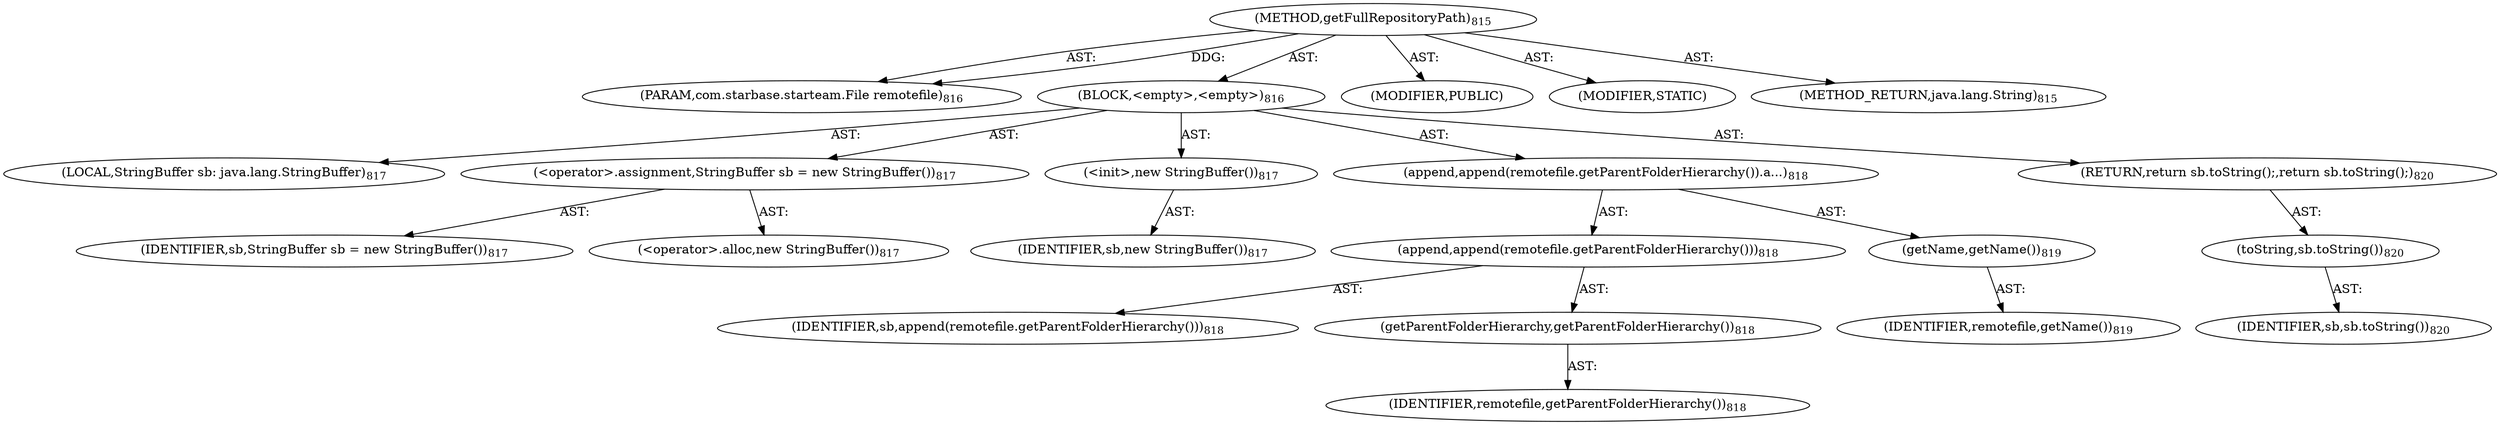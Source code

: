 digraph "getFullRepositoryPath" {  
"111669149734" [label = <(METHOD,getFullRepositoryPath)<SUB>815</SUB>> ]
"115964117055" [label = <(PARAM,com.starbase.starteam.File remotefile)<SUB>816</SUB>> ]
"25769803862" [label = <(BLOCK,&lt;empty&gt;,&lt;empty&gt;)<SUB>816</SUB>> ]
"94489280540" [label = <(LOCAL,StringBuffer sb: java.lang.StringBuffer)<SUB>817</SUB>> ]
"30064771344" [label = <(&lt;operator&gt;.assignment,StringBuffer sb = new StringBuffer())<SUB>817</SUB>> ]
"68719476966" [label = <(IDENTIFIER,sb,StringBuffer sb = new StringBuffer())<SUB>817</SUB>> ]
"30064771345" [label = <(&lt;operator&gt;.alloc,new StringBuffer())<SUB>817</SUB>> ]
"30064771346" [label = <(&lt;init&gt;,new StringBuffer())<SUB>817</SUB>> ]
"68719476967" [label = <(IDENTIFIER,sb,new StringBuffer())<SUB>817</SUB>> ]
"30064771347" [label = <(append,append(remotefile.getParentFolderHierarchy()).a...)<SUB>818</SUB>> ]
"30064771348" [label = <(append,append(remotefile.getParentFolderHierarchy()))<SUB>818</SUB>> ]
"68719476968" [label = <(IDENTIFIER,sb,append(remotefile.getParentFolderHierarchy()))<SUB>818</SUB>> ]
"30064771349" [label = <(getParentFolderHierarchy,getParentFolderHierarchy())<SUB>818</SUB>> ]
"68719476969" [label = <(IDENTIFIER,remotefile,getParentFolderHierarchy())<SUB>818</SUB>> ]
"30064771350" [label = <(getName,getName())<SUB>819</SUB>> ]
"68719476970" [label = <(IDENTIFIER,remotefile,getName())<SUB>819</SUB>> ]
"146028888089" [label = <(RETURN,return sb.toString();,return sb.toString();)<SUB>820</SUB>> ]
"30064771351" [label = <(toString,sb.toString())<SUB>820</SUB>> ]
"68719476971" [label = <(IDENTIFIER,sb,sb.toString())<SUB>820</SUB>> ]
"133143986270" [label = <(MODIFIER,PUBLIC)> ]
"133143986271" [label = <(MODIFIER,STATIC)> ]
"128849018918" [label = <(METHOD_RETURN,java.lang.String)<SUB>815</SUB>> ]
  "111669149734" -> "115964117055"  [ label = "AST: "] 
  "111669149734" -> "25769803862"  [ label = "AST: "] 
  "111669149734" -> "133143986270"  [ label = "AST: "] 
  "111669149734" -> "133143986271"  [ label = "AST: "] 
  "111669149734" -> "128849018918"  [ label = "AST: "] 
  "25769803862" -> "94489280540"  [ label = "AST: "] 
  "25769803862" -> "30064771344"  [ label = "AST: "] 
  "25769803862" -> "30064771346"  [ label = "AST: "] 
  "25769803862" -> "30064771347"  [ label = "AST: "] 
  "25769803862" -> "146028888089"  [ label = "AST: "] 
  "30064771344" -> "68719476966"  [ label = "AST: "] 
  "30064771344" -> "30064771345"  [ label = "AST: "] 
  "30064771346" -> "68719476967"  [ label = "AST: "] 
  "30064771347" -> "30064771348"  [ label = "AST: "] 
  "30064771347" -> "30064771350"  [ label = "AST: "] 
  "30064771348" -> "68719476968"  [ label = "AST: "] 
  "30064771348" -> "30064771349"  [ label = "AST: "] 
  "30064771349" -> "68719476969"  [ label = "AST: "] 
  "30064771350" -> "68719476970"  [ label = "AST: "] 
  "146028888089" -> "30064771351"  [ label = "AST: "] 
  "30064771351" -> "68719476971"  [ label = "AST: "] 
  "111669149734" -> "115964117055"  [ label = "DDG: "] 
}
